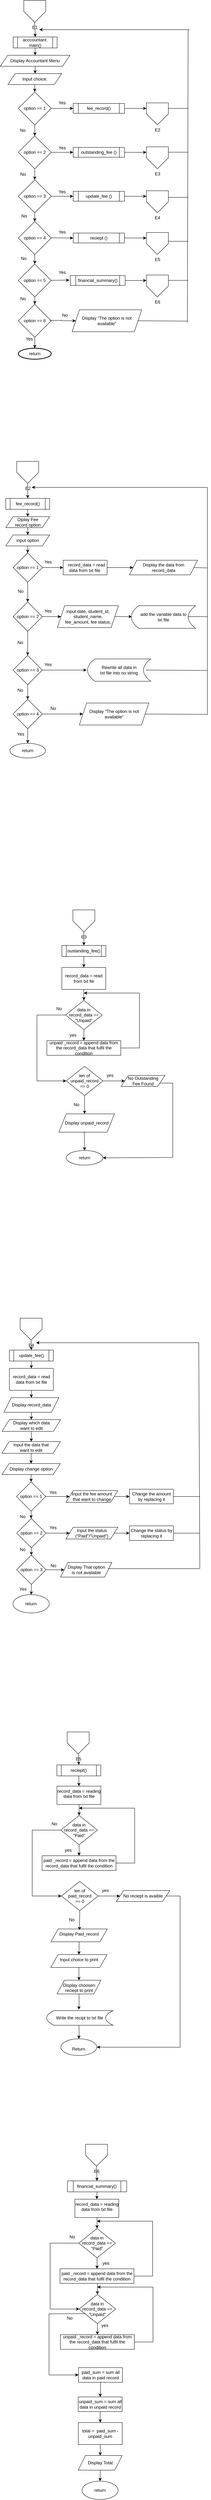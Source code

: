 <mxfile version="25.0.2">
  <diagram name="Page-1" id="mqJQ5c2kNA3ZxZKOHx-5">
    <mxGraphModel dx="1461" dy="765" grid="1" gridSize="10" guides="1" tooltips="1" connect="1" arrows="1" fold="1" page="1" pageScale="1" pageWidth="827" pageHeight="1169" math="0" shadow="0">
      <root>
        <mxCell id="0" />
        <mxCell id="1" parent="0" />
        <mxCell id="XAkVPHZbZVvvidoJhrBx-7" value="" style="edgeStyle=orthogonalEdgeStyle;rounded=0;orthogonalLoop=1;jettySize=auto;html=1;entryX=0.5;entryY=0;entryDx=0;entryDy=0;" parent="1" source="gLXPA9VZxxK_G1rtPnU9-1" target="w9K0XjlSWI4N9LO8T25b-3" edge="1">
          <mxGeometry relative="1" as="geometry">
            <mxPoint x="234" y="180" as="targetPoint" />
          </mxGeometry>
        </mxCell>
        <mxCell id="gLXPA9VZxxK_G1rtPnU9-1" value="E1" style="verticalLabelPosition=bottom;verticalAlign=top;html=1;shape=offPageConnector;rounded=0;size=0.5;" parent="1" vertex="1">
          <mxGeometry x="203" y="90" width="60" height="60" as="geometry" />
        </mxCell>
        <mxCell id="XAkVPHZbZVvvidoJhrBx-10" value="" style="edgeStyle=orthogonalEdgeStyle;rounded=0;orthogonalLoop=1;jettySize=auto;html=1;" parent="1" source="ZdBy-lXfVyhie4bruy21-1" target="XAkVPHZbZVvvidoJhrBx-1" edge="1">
          <mxGeometry relative="1" as="geometry" />
        </mxCell>
        <mxCell id="ZdBy-lXfVyhie4bruy21-1" value="option == 1" style="rhombus;whiteSpace=wrap;html=1;" parent="1" vertex="1">
          <mxGeometry x="188" y="340" width="90" height="90" as="geometry" />
        </mxCell>
        <mxCell id="XAkVPHZbZVvvidoJhrBx-12" value="" style="edgeStyle=orthogonalEdgeStyle;rounded=0;orthogonalLoop=1;jettySize=auto;html=1;" parent="1" source="XAkVPHZbZVvvidoJhrBx-1" target="XAkVPHZbZVvvidoJhrBx-2" edge="1">
          <mxGeometry relative="1" as="geometry" />
        </mxCell>
        <mxCell id="XAkVPHZbZVvvidoJhrBx-1" value="option == 2" style="rhombus;whiteSpace=wrap;html=1;" parent="1" vertex="1">
          <mxGeometry x="188" y="460" width="90" height="90" as="geometry" />
        </mxCell>
        <mxCell id="XAkVPHZbZVvvidoJhrBx-13" value="" style="edgeStyle=orthogonalEdgeStyle;rounded=0;orthogonalLoop=1;jettySize=auto;html=1;" parent="1" source="XAkVPHZbZVvvidoJhrBx-2" target="XAkVPHZbZVvvidoJhrBx-3" edge="1">
          <mxGeometry relative="1" as="geometry" />
        </mxCell>
        <mxCell id="XAkVPHZbZVvvidoJhrBx-2" value="option == 3" style="rhombus;whiteSpace=wrap;html=1;" parent="1" vertex="1">
          <mxGeometry x="188" y="580" width="90" height="90" as="geometry" />
        </mxCell>
        <mxCell id="XAkVPHZbZVvvidoJhrBx-14" value="" style="edgeStyle=orthogonalEdgeStyle;rounded=0;orthogonalLoop=1;jettySize=auto;html=1;" parent="1" source="XAkVPHZbZVvvidoJhrBx-3" target="XAkVPHZbZVvvidoJhrBx-4" edge="1">
          <mxGeometry relative="1" as="geometry" />
        </mxCell>
        <mxCell id="XAkVPHZbZVvvidoJhrBx-3" value="option == 4" style="rhombus;whiteSpace=wrap;html=1;" parent="1" vertex="1">
          <mxGeometry x="188" y="694" width="90" height="90" as="geometry" />
        </mxCell>
        <mxCell id="XAkVPHZbZVvvidoJhrBx-15" value="" style="edgeStyle=orthogonalEdgeStyle;rounded=0;orthogonalLoop=1;jettySize=auto;html=1;" parent="1" source="XAkVPHZbZVvvidoJhrBx-4" target="XAkVPHZbZVvvidoJhrBx-5" edge="1">
          <mxGeometry relative="1" as="geometry" />
        </mxCell>
        <mxCell id="XAkVPHZbZVvvidoJhrBx-4" value="option == 5" style="rhombus;whiteSpace=wrap;html=1;" parent="1" vertex="1">
          <mxGeometry x="188" y="810" width="90" height="90" as="geometry" />
        </mxCell>
        <mxCell id="sQi3oOq43hmDluVFsprl-73" value="" style="edgeStyle=orthogonalEdgeStyle;rounded=0;orthogonalLoop=1;jettySize=auto;html=1;" parent="1" source="XAkVPHZbZVvvidoJhrBx-5" target="sQi3oOq43hmDluVFsprl-72" edge="1">
          <mxGeometry relative="1" as="geometry" />
        </mxCell>
        <mxCell id="XAkVPHZbZVvvidoJhrBx-5" value="option == 6" style="rhombus;whiteSpace=wrap;html=1;" parent="1" vertex="1">
          <mxGeometry x="188" y="920" width="90" height="90" as="geometry" />
        </mxCell>
        <mxCell id="A22gA0da8D0I8UilrCp8-2" value="" style="endArrow=classic;html=1;rounded=0;exitX=1;exitY=0.5;exitDx=0;exitDy=0;entryX=0;entryY=0.5;entryDx=0;entryDy=0;" parent="1" source="ZdBy-lXfVyhie4bruy21-1" target="w9K0XjlSWI4N9LO8T25b-2" edge="1">
          <mxGeometry width="50" height="50" relative="1" as="geometry">
            <mxPoint x="463" y="410" as="sourcePoint" />
            <mxPoint x="323" y="385" as="targetPoint" />
          </mxGeometry>
        </mxCell>
        <mxCell id="A22gA0da8D0I8UilrCp8-4" value="Yes" style="text;html=1;align=center;verticalAlign=middle;whiteSpace=wrap;rounded=0;" parent="1" vertex="1">
          <mxGeometry x="278" y="355" width="60" height="30" as="geometry" />
        </mxCell>
        <mxCell id="A22gA0da8D0I8UilrCp8-5" value="" style="endArrow=classic;html=1;rounded=0;exitX=1;exitY=0.5;exitDx=0;exitDy=0;entryX=0;entryY=0.5;entryDx=0;entryDy=0;" parent="1" source="XAkVPHZbZVvvidoJhrBx-1" target="w9K0XjlSWI4N9LO8T25b-6" edge="1">
          <mxGeometry width="50" height="50" relative="1" as="geometry">
            <mxPoint x="283" y="505" as="sourcePoint" />
            <mxPoint x="323" y="505" as="targetPoint" />
          </mxGeometry>
        </mxCell>
        <mxCell id="A22gA0da8D0I8UilrCp8-7" value="Yes" style="text;html=1;align=center;verticalAlign=middle;whiteSpace=wrap;rounded=0;" parent="1" vertex="1">
          <mxGeometry x="278" y="478" width="60" height="30" as="geometry" />
        </mxCell>
        <mxCell id="A22gA0da8D0I8UilrCp8-8" value="" style="endArrow=classic;html=1;rounded=0;exitX=1;exitY=0.5;exitDx=0;exitDy=0;entryX=0;entryY=0.5;entryDx=0;entryDy=0;" parent="1" target="w9K0XjlSWI4N9LO8T25b-7" edge="1">
          <mxGeometry width="50" height="50" relative="1" as="geometry">
            <mxPoint x="278" y="625" as="sourcePoint" />
            <mxPoint x="323" y="625" as="targetPoint" />
          </mxGeometry>
        </mxCell>
        <mxCell id="A22gA0da8D0I8UilrCp8-10" value="Yes" style="text;html=1;align=center;verticalAlign=middle;whiteSpace=wrap;rounded=0;" parent="1" vertex="1">
          <mxGeometry x="278" y="598" width="60" height="30" as="geometry" />
        </mxCell>
        <mxCell id="A22gA0da8D0I8UilrCp8-11" value="" style="endArrow=classic;html=1;rounded=0;exitX=1;exitY=0.5;exitDx=0;exitDy=0;entryX=0;entryY=0.5;entryDx=0;entryDy=0;" parent="1" target="w9K0XjlSWI4N9LO8T25b-8" edge="1">
          <mxGeometry width="50" height="50" relative="1" as="geometry">
            <mxPoint x="278" y="738.5" as="sourcePoint" />
            <mxPoint x="323" y="738.5" as="targetPoint" />
          </mxGeometry>
        </mxCell>
        <mxCell id="A22gA0da8D0I8UilrCp8-13" value="Yes" style="text;html=1;align=center;verticalAlign=middle;whiteSpace=wrap;rounded=0;" parent="1" vertex="1">
          <mxGeometry x="278" y="708" width="60" height="30" as="geometry" />
        </mxCell>
        <mxCell id="A22gA0da8D0I8UilrCp8-14" value="" style="endArrow=classic;html=1;rounded=0;exitX=1;exitY=0.5;exitDx=0;exitDy=0;entryX=-0.016;entryY=0.462;entryDx=0;entryDy=0;entryPerimeter=0;" parent="1" target="w9K0XjlSWI4N9LO8T25b-9" edge="1">
          <mxGeometry width="50" height="50" relative="1" as="geometry">
            <mxPoint x="278" y="854.5" as="sourcePoint" />
            <mxPoint x="323" y="854.5" as="targetPoint" />
          </mxGeometry>
        </mxCell>
        <mxCell id="A22gA0da8D0I8UilrCp8-16" value="Yes" style="text;html=1;align=center;verticalAlign=middle;whiteSpace=wrap;rounded=0;" parent="1" vertex="1">
          <mxGeometry x="278" y="818" width="60" height="30" as="geometry" />
        </mxCell>
        <mxCell id="sQi3oOq43hmDluVFsprl-72" value="return" style="strokeWidth=2;html=1;shape=mxgraph.flowchart.start_1;whiteSpace=wrap;" parent="1" vertex="1">
          <mxGeometry x="188" y="1040" width="90" height="30" as="geometry" />
        </mxCell>
        <mxCell id="sQi3oOq43hmDluVFsprl-75" value="" style="endArrow=none;html=1;rounded=0;" parent="1" edge="1">
          <mxGeometry width="50" height="50" relative="1" as="geometry">
            <mxPoint x="650" y="970" as="sourcePoint" />
            <mxPoint x="652" y="170" as="targetPoint" />
          </mxGeometry>
        </mxCell>
        <mxCell id="w9K0XjlSWI4N9LO8T25b-18" value="" style="edgeStyle=orthogonalEdgeStyle;rounded=0;orthogonalLoop=1;jettySize=auto;html=1;entryX=0;entryY=0.25;entryDx=0;entryDy=0;" parent="1" source="w9K0XjlSWI4N9LO8T25b-2" target="w9K0XjlSWI4N9LO8T25b-12" edge="1">
          <mxGeometry relative="1" as="geometry">
            <mxPoint x="538" y="388" as="targetPoint" />
          </mxGeometry>
        </mxCell>
        <mxCell id="w9K0XjlSWI4N9LO8T25b-2" value="fee_record()" style="shape=process;whiteSpace=wrap;html=1;backgroundOutline=1;" parent="1" vertex="1">
          <mxGeometry x="338" y="371.5" width="140" height="27" as="geometry" />
        </mxCell>
        <mxCell id="vL_mrk9jbiOzZaBhHcuc-7" value="" style="edgeStyle=orthogonalEdgeStyle;rounded=0;orthogonalLoop=1;jettySize=auto;html=1;" parent="1" source="w9K0XjlSWI4N9LO8T25b-3" target="vL_mrk9jbiOzZaBhHcuc-5" edge="1">
          <mxGeometry relative="1" as="geometry" />
        </mxCell>
        <mxCell id="w9K0XjlSWI4N9LO8T25b-3" value="acccountant.&lt;br&gt;main()" style="shape=process;whiteSpace=wrap;html=1;backgroundOutline=1;" parent="1" vertex="1">
          <mxGeometry x="174" y="190" width="120" height="30" as="geometry" />
        </mxCell>
        <mxCell id="w9K0XjlSWI4N9LO8T25b-19" value="" style="edgeStyle=orthogonalEdgeStyle;rounded=0;orthogonalLoop=1;jettySize=auto;html=1;entryX=0;entryY=0.25;entryDx=0;entryDy=0;" parent="1" source="w9K0XjlSWI4N9LO8T25b-6" target="w9K0XjlSWI4N9LO8T25b-13" edge="1">
          <mxGeometry relative="1" as="geometry" />
        </mxCell>
        <mxCell id="w9K0XjlSWI4N9LO8T25b-6" value="outstanding_fee ()" style="shape=process;whiteSpace=wrap;html=1;backgroundOutline=1;" parent="1" vertex="1">
          <mxGeometry x="338" y="491.5" width="140" height="27" as="geometry" />
        </mxCell>
        <mxCell id="w9K0XjlSWI4N9LO8T25b-20" value="" style="edgeStyle=orthogonalEdgeStyle;rounded=0;orthogonalLoop=1;jettySize=auto;html=1;entryX=0;entryY=0.25;entryDx=0;entryDy=0;" parent="1" source="w9K0XjlSWI4N9LO8T25b-7" target="w9K0XjlSWI4N9LO8T25b-14" edge="1">
          <mxGeometry relative="1" as="geometry" />
        </mxCell>
        <mxCell id="w9K0XjlSWI4N9LO8T25b-7" value="update_fee ()" style="shape=process;whiteSpace=wrap;html=1;backgroundOutline=1;" parent="1" vertex="1">
          <mxGeometry x="338" y="611.5" width="140" height="27" as="geometry" />
        </mxCell>
        <mxCell id="w9K0XjlSWI4N9LO8T25b-21" value="" style="edgeStyle=orthogonalEdgeStyle;rounded=0;orthogonalLoop=1;jettySize=auto;html=1;entryX=0;entryY=0.25;entryDx=0;entryDy=0;" parent="1" source="w9K0XjlSWI4N9LO8T25b-8" target="w9K0XjlSWI4N9LO8T25b-15" edge="1">
          <mxGeometry relative="1" as="geometry" />
        </mxCell>
        <mxCell id="w9K0XjlSWI4N9LO8T25b-8" value="reciept ()" style="shape=process;whiteSpace=wrap;html=1;backgroundOutline=1;" parent="1" vertex="1">
          <mxGeometry x="338" y="725.5" width="140" height="27" as="geometry" />
        </mxCell>
        <mxCell id="w9K0XjlSWI4N9LO8T25b-22" value="" style="edgeStyle=orthogonalEdgeStyle;rounded=0;orthogonalLoop=1;jettySize=auto;html=1;entryX=0;entryY=0.25;entryDx=0;entryDy=0;" parent="1" source="w9K0XjlSWI4N9LO8T25b-9" target="w9K0XjlSWI4N9LO8T25b-16" edge="1">
          <mxGeometry relative="1" as="geometry" />
        </mxCell>
        <mxCell id="w9K0XjlSWI4N9LO8T25b-9" value="financial_summary()" style="shape=process;whiteSpace=wrap;html=1;backgroundOutline=1;" parent="1" vertex="1">
          <mxGeometry x="330" y="841.5" width="150" height="27" as="geometry" />
        </mxCell>
        <mxCell id="w9K0XjlSWI4N9LO8T25b-11" value="Yes" style="text;html=1;align=center;verticalAlign=middle;whiteSpace=wrap;rounded=0;" parent="1" vertex="1">
          <mxGeometry x="188" y="1000" width="60" height="30" as="geometry" />
        </mxCell>
        <mxCell id="w9K0XjlSWI4N9LO8T25b-12" value="E2" style="verticalLabelPosition=bottom;verticalAlign=top;html=1;shape=offPageConnector;rounded=0;size=0.5;" parent="1" vertex="1">
          <mxGeometry x="538" y="370" width="60" height="60" as="geometry" />
        </mxCell>
        <mxCell id="w9K0XjlSWI4N9LO8T25b-13" value="E3" style="verticalLabelPosition=bottom;verticalAlign=top;html=1;shape=offPageConnector;rounded=0;size=0.5;" parent="1" vertex="1">
          <mxGeometry x="538" y="490" width="60" height="60" as="geometry" />
        </mxCell>
        <mxCell id="w9K0XjlSWI4N9LO8T25b-14" value="E4" style="verticalLabelPosition=bottom;verticalAlign=top;html=1;shape=offPageConnector;rounded=0;size=0.5;" parent="1" vertex="1">
          <mxGeometry x="538" y="610" width="60" height="60" as="geometry" />
        </mxCell>
        <mxCell id="w9K0XjlSWI4N9LO8T25b-15" value="E5" style="verticalLabelPosition=bottom;verticalAlign=top;html=1;shape=offPageConnector;rounded=0;size=0.5;" parent="1" vertex="1">
          <mxGeometry x="538" y="724" width="60" height="60" as="geometry" />
        </mxCell>
        <mxCell id="w9K0XjlSWI4N9LO8T25b-16" value="E6" style="verticalLabelPosition=bottom;verticalAlign=top;html=1;shape=offPageConnector;rounded=0;size=0.5;" parent="1" vertex="1">
          <mxGeometry x="538" y="840" width="60" height="60" as="geometry" />
        </mxCell>
        <mxCell id="w9K0XjlSWI4N9LO8T25b-23" value="" style="endArrow=classic;html=1;rounded=0;" parent="1" edge="1">
          <mxGeometry width="50" height="50" relative="1" as="geometry">
            <mxPoint x="655.5" y="170" as="sourcePoint" />
            <mxPoint x="245.5" y="170" as="targetPoint" />
          </mxGeometry>
        </mxCell>
        <mxCell id="w9K0XjlSWI4N9LO8T25b-24" value="" style="endArrow=none;html=1;rounded=0;exitX=1;exitY=0.25;exitDx=0;exitDy=0;" parent="1" source="w9K0XjlSWI4N9LO8T25b-12" edge="1">
          <mxGeometry width="50" height="50" relative="1" as="geometry">
            <mxPoint x="332" y="328" as="sourcePoint" />
            <mxPoint x="652" y="385" as="targetPoint" />
          </mxGeometry>
        </mxCell>
        <mxCell id="w9K0XjlSWI4N9LO8T25b-25" value="" style="endArrow=none;html=1;rounded=0;exitX=1;exitY=0.25;exitDx=0;exitDy=0;" parent="1" edge="1">
          <mxGeometry width="50" height="50" relative="1" as="geometry">
            <mxPoint x="598" y="504.62" as="sourcePoint" />
            <mxPoint x="652" y="504.62" as="targetPoint" />
          </mxGeometry>
        </mxCell>
        <mxCell id="w9K0XjlSWI4N9LO8T25b-26" value="" style="endArrow=none;html=1;rounded=0;exitX=1;exitY=0.25;exitDx=0;exitDy=0;" parent="1" edge="1">
          <mxGeometry width="50" height="50" relative="1" as="geometry">
            <mxPoint x="598" y="628" as="sourcePoint" />
            <mxPoint x="652" y="628" as="targetPoint" />
          </mxGeometry>
        </mxCell>
        <mxCell id="w9K0XjlSWI4N9LO8T25b-27" value="" style="endArrow=none;html=1;rounded=0;exitX=1;exitY=0.25;exitDx=0;exitDy=0;" parent="1" edge="1">
          <mxGeometry width="50" height="50" relative="1" as="geometry">
            <mxPoint x="598" y="748" as="sourcePoint" />
            <mxPoint x="652" y="748" as="targetPoint" />
          </mxGeometry>
        </mxCell>
        <mxCell id="w9K0XjlSWI4N9LO8T25b-28" value="" style="endArrow=none;html=1;rounded=0;exitX=1;exitY=0.25;exitDx=0;exitDy=0;" parent="1" edge="1">
          <mxGeometry width="50" height="50" relative="1" as="geometry">
            <mxPoint x="598" y="854.62" as="sourcePoint" />
            <mxPoint x="652" y="854.62" as="targetPoint" />
          </mxGeometry>
        </mxCell>
        <mxCell id="uuQBDsnjXpr8sZL3KADA-6" value="" style="edgeStyle=orthogonalEdgeStyle;rounded=0;orthogonalLoop=1;jettySize=auto;html=1;" parent="1" source="vL_mrk9jbiOzZaBhHcuc-1" target="uuQBDsnjXpr8sZL3KADA-2" edge="1">
          <mxGeometry relative="1" as="geometry" />
        </mxCell>
        <mxCell id="vL_mrk9jbiOzZaBhHcuc-1" value="E2" style="verticalLabelPosition=bottom;verticalAlign=top;html=1;shape=offPageConnector;rounded=0;size=0.5;" parent="1" vertex="1">
          <mxGeometry x="183.67" y="1349" width="60" height="60" as="geometry" />
        </mxCell>
        <mxCell id="vL_mrk9jbiOzZaBhHcuc-4" value="" style="edgeStyle=orthogonalEdgeStyle;rounded=0;orthogonalLoop=1;jettySize=auto;html=1;" parent="1" source="vL_mrk9jbiOzZaBhHcuc-2" target="ZdBy-lXfVyhie4bruy21-1" edge="1">
          <mxGeometry relative="1" as="geometry" />
        </mxCell>
        <mxCell id="vL_mrk9jbiOzZaBhHcuc-2" value="Input choice:" style="shape=parallelogram;perimeter=parallelogramPerimeter;whiteSpace=wrap;html=1;fixedSize=1;" parent="1" vertex="1">
          <mxGeometry x="159.5" y="290" width="147" height="30" as="geometry" />
        </mxCell>
        <mxCell id="vL_mrk9jbiOzZaBhHcuc-9" value="" style="edgeStyle=orthogonalEdgeStyle;rounded=0;orthogonalLoop=1;jettySize=auto;html=1;" parent="1" source="vL_mrk9jbiOzZaBhHcuc-5" target="vL_mrk9jbiOzZaBhHcuc-2" edge="1">
          <mxGeometry relative="1" as="geometry">
            <Array as="points">
              <mxPoint x="240" y="290" />
              <mxPoint x="240" y="290" />
            </Array>
          </mxGeometry>
        </mxCell>
        <mxCell id="vL_mrk9jbiOzZaBhHcuc-5" value="Display Accountant Menu" style="shape=parallelogram;perimeter=parallelogramPerimeter;whiteSpace=wrap;html=1;fixedSize=1;" parent="1" vertex="1">
          <mxGeometry x="139" y="240" width="190" height="30" as="geometry" />
        </mxCell>
        <mxCell id="vL_mrk9jbiOzZaBhHcuc-15" value="" style="edgeStyle=orthogonalEdgeStyle;rounded=0;orthogonalLoop=1;jettySize=auto;html=1;" parent="1" source="vL_mrk9jbiOzZaBhHcuc-10" target="vL_mrk9jbiOzZaBhHcuc-11" edge="1">
          <mxGeometry relative="1" as="geometry" />
        </mxCell>
        <mxCell id="vL_mrk9jbiOzZaBhHcuc-28" value="" style="edgeStyle=orthogonalEdgeStyle;rounded=0;orthogonalLoop=1;jettySize=auto;html=1;" parent="1" source="vL_mrk9jbiOzZaBhHcuc-10" target="vL_mrk9jbiOzZaBhHcuc-27" edge="1">
          <mxGeometry relative="1" as="geometry" />
        </mxCell>
        <mxCell id="vL_mrk9jbiOzZaBhHcuc-10" value="option == 1" style="rhombus;whiteSpace=wrap;html=1;" parent="1" vertex="1">
          <mxGeometry x="173.67" y="1599" width="80" height="80" as="geometry" />
        </mxCell>
        <mxCell id="vL_mrk9jbiOzZaBhHcuc-16" value="" style="edgeStyle=orthogonalEdgeStyle;rounded=0;orthogonalLoop=1;jettySize=auto;html=1;" parent="1" source="vL_mrk9jbiOzZaBhHcuc-11" target="vL_mrk9jbiOzZaBhHcuc-12" edge="1">
          <mxGeometry relative="1" as="geometry" />
        </mxCell>
        <mxCell id="vL_mrk9jbiOzZaBhHcuc-32" value="" style="edgeStyle=orthogonalEdgeStyle;rounded=0;orthogonalLoop=1;jettySize=auto;html=1;" parent="1" source="vL_mrk9jbiOzZaBhHcuc-11" target="vL_mrk9jbiOzZaBhHcuc-31" edge="1">
          <mxGeometry relative="1" as="geometry" />
        </mxCell>
        <mxCell id="vL_mrk9jbiOzZaBhHcuc-11" value="option == 2" style="rhombus;whiteSpace=wrap;html=1;" parent="1" vertex="1">
          <mxGeometry x="173.67" y="1733" width="80" height="80" as="geometry" />
        </mxCell>
        <mxCell id="vL_mrk9jbiOzZaBhHcuc-17" value="" style="edgeStyle=orthogonalEdgeStyle;rounded=0;orthogonalLoop=1;jettySize=auto;html=1;" parent="1" source="vL_mrk9jbiOzZaBhHcuc-12" target="vL_mrk9jbiOzZaBhHcuc-13" edge="1">
          <mxGeometry relative="1" as="geometry" />
        </mxCell>
        <mxCell id="vL_mrk9jbiOzZaBhHcuc-37" value="" style="edgeStyle=orthogonalEdgeStyle;rounded=0;orthogonalLoop=1;jettySize=auto;html=1;" parent="1" source="vL_mrk9jbiOzZaBhHcuc-12" edge="1">
          <mxGeometry relative="1" as="geometry">
            <mxPoint x="374.67" y="1919" as="targetPoint" />
          </mxGeometry>
        </mxCell>
        <mxCell id="vL_mrk9jbiOzZaBhHcuc-12" value="option == 3" style="rhombus;whiteSpace=wrap;html=1;" parent="1" vertex="1">
          <mxGeometry x="173.67" y="1879" width="80" height="80" as="geometry" />
        </mxCell>
        <mxCell id="vL_mrk9jbiOzZaBhHcuc-39" value="" style="edgeStyle=orthogonalEdgeStyle;rounded=0;orthogonalLoop=1;jettySize=auto;html=1;" parent="1" source="vL_mrk9jbiOzZaBhHcuc-13" target="vL_mrk9jbiOzZaBhHcuc-38" edge="1">
          <mxGeometry relative="1" as="geometry" />
        </mxCell>
        <mxCell id="vL_mrk9jbiOzZaBhHcuc-49" value="" style="edgeStyle=orthogonalEdgeStyle;rounded=0;orthogonalLoop=1;jettySize=auto;html=1;" parent="1" source="vL_mrk9jbiOzZaBhHcuc-13" target="vL_mrk9jbiOzZaBhHcuc-48" edge="1">
          <mxGeometry relative="1" as="geometry" />
        </mxCell>
        <mxCell id="vL_mrk9jbiOzZaBhHcuc-13" value="option == 4" style="rhombus;whiteSpace=wrap;html=1;" parent="1" vertex="1">
          <mxGeometry x="173.67" y="1999" width="80" height="80" as="geometry" />
        </mxCell>
        <mxCell id="vL_mrk9jbiOzZaBhHcuc-25" value="" style="edgeStyle=orthogonalEdgeStyle;rounded=0;orthogonalLoop=1;jettySize=auto;html=1;" parent="1" source="vL_mrk9jbiOzZaBhHcuc-22" target="vL_mrk9jbiOzZaBhHcuc-23" edge="1">
          <mxGeometry relative="1" as="geometry" />
        </mxCell>
        <mxCell id="vL_mrk9jbiOzZaBhHcuc-22" value="Diplay Fee &lt;br&gt;record option" style="shape=parallelogram;perimeter=parallelogramPerimeter;whiteSpace=wrap;html=1;fixedSize=1;" parent="1" vertex="1">
          <mxGeometry x="153.67" y="1500" width="120" height="30" as="geometry" />
        </mxCell>
        <mxCell id="vL_mrk9jbiOzZaBhHcuc-26" value="" style="edgeStyle=orthogonalEdgeStyle;rounded=0;orthogonalLoop=1;jettySize=auto;html=1;" parent="1" source="vL_mrk9jbiOzZaBhHcuc-23" target="vL_mrk9jbiOzZaBhHcuc-10" edge="1">
          <mxGeometry relative="1" as="geometry" />
        </mxCell>
        <mxCell id="vL_mrk9jbiOzZaBhHcuc-23" value="input option" style="shape=parallelogram;perimeter=parallelogramPerimeter;whiteSpace=wrap;html=1;fixedSize=1;" parent="1" vertex="1">
          <mxGeometry x="153.67" y="1550" width="120" height="30" as="geometry" />
        </mxCell>
        <mxCell id="vL_mrk9jbiOzZaBhHcuc-30" value="" style="edgeStyle=orthogonalEdgeStyle;rounded=0;orthogonalLoop=1;jettySize=auto;html=1;" parent="1" source="vL_mrk9jbiOzZaBhHcuc-27" target="vL_mrk9jbiOzZaBhHcuc-29" edge="1">
          <mxGeometry relative="1" as="geometry" />
        </mxCell>
        <mxCell id="vL_mrk9jbiOzZaBhHcuc-27" value="&amp;nbsp; record_data = read data from txt file&amp;nbsp;" style="whiteSpace=wrap;html=1;" parent="1" vertex="1">
          <mxGeometry x="310.67" y="1619" width="120" height="40" as="geometry" />
        </mxCell>
        <mxCell id="vL_mrk9jbiOzZaBhHcuc-29" value="Display the data from &lt;br&gt;record_data" style="shape=parallelogram;perimeter=parallelogramPerimeter;whiteSpace=wrap;html=1;fixedSize=1;" parent="1" vertex="1">
          <mxGeometry x="491.67" y="1619" width="186" height="40" as="geometry" />
        </mxCell>
        <mxCell id="vL_mrk9jbiOzZaBhHcuc-34" value="" style="edgeStyle=orthogonalEdgeStyle;rounded=0;orthogonalLoop=1;jettySize=auto;html=1;" parent="1" source="vL_mrk9jbiOzZaBhHcuc-31" edge="1">
          <mxGeometry relative="1" as="geometry">
            <mxPoint x="498.3" y="1772.941" as="targetPoint" />
          </mxGeometry>
        </mxCell>
        <mxCell id="vL_mrk9jbiOzZaBhHcuc-31" value="input date, student_id, student_name,&lt;div&gt;fee_amount, fee status,&lt;/div&gt;" style="shape=parallelogram;perimeter=parallelogramPerimeter;whiteSpace=wrap;html=1;fixedSize=1;" parent="1" vertex="1">
          <mxGeometry x="294.67" y="1743" width="167" height="60" as="geometry" />
        </mxCell>
        <mxCell id="vL_mrk9jbiOzZaBhHcuc-38" value="return" style="ellipse;whiteSpace=wrap;html=1;" parent="1" vertex="1">
          <mxGeometry x="165.17" y="2119" width="97" height="40" as="geometry" />
        </mxCell>
        <mxCell id="vL_mrk9jbiOzZaBhHcuc-40" value="Yes" style="text;html=1;align=center;verticalAlign=middle;resizable=0;points=[];autosize=1;strokeColor=none;fillColor=none;" parent="1" vertex="1">
          <mxGeometry x="248.67" y="1609" width="40" height="30" as="geometry" />
        </mxCell>
        <mxCell id="vL_mrk9jbiOzZaBhHcuc-41" value="Yes" style="text;html=1;align=center;verticalAlign=middle;resizable=0;points=[];autosize=1;strokeColor=none;fillColor=none;" parent="1" vertex="1">
          <mxGeometry x="248.67" y="1743" width="40" height="30" as="geometry" />
        </mxCell>
        <mxCell id="vL_mrk9jbiOzZaBhHcuc-42" value="Yes" style="text;html=1;align=center;verticalAlign=middle;resizable=0;points=[];autosize=1;strokeColor=none;fillColor=none;" parent="1" vertex="1">
          <mxGeometry x="248.67" y="1889" width="40" height="30" as="geometry" />
        </mxCell>
        <mxCell id="vL_mrk9jbiOzZaBhHcuc-43" value="No" style="text;html=1;align=center;verticalAlign=middle;resizable=0;points=[];autosize=1;strokeColor=none;fillColor=none;" parent="1" vertex="1">
          <mxGeometry x="173.67" y="1689" width="40" height="30" as="geometry" />
        </mxCell>
        <mxCell id="vL_mrk9jbiOzZaBhHcuc-44" value="No" style="text;html=1;align=center;verticalAlign=middle;resizable=0;points=[];autosize=1;strokeColor=none;fillColor=none;" parent="1" vertex="1">
          <mxGeometry x="172.67" y="1829" width="40" height="30" as="geometry" />
        </mxCell>
        <mxCell id="vL_mrk9jbiOzZaBhHcuc-45" value="No" style="text;html=1;align=center;verticalAlign=middle;resizable=0;points=[];autosize=1;strokeColor=none;fillColor=none;" parent="1" vertex="1">
          <mxGeometry x="172.67" y="1959" width="40" height="30" as="geometry" />
        </mxCell>
        <mxCell id="vL_mrk9jbiOzZaBhHcuc-46" value="Yes" style="text;html=1;align=center;verticalAlign=middle;resizable=0;points=[];autosize=1;strokeColor=none;fillColor=none;" parent="1" vertex="1">
          <mxGeometry x="173.67" y="2079" width="40" height="30" as="geometry" />
        </mxCell>
        <mxCell id="vL_mrk9jbiOzZaBhHcuc-48" value="Display &quot;The option is not available&quot;" style="shape=parallelogram;perimeter=parallelogramPerimeter;whiteSpace=wrap;html=1;fixedSize=1;" parent="1" vertex="1">
          <mxGeometry x="354.67" y="2009" width="190" height="60" as="geometry" />
        </mxCell>
        <mxCell id="vL_mrk9jbiOzZaBhHcuc-50" value="No" style="text;html=1;align=center;verticalAlign=middle;resizable=0;points=[];autosize=1;strokeColor=none;fillColor=none;" parent="1" vertex="1">
          <mxGeometry x="262.67" y="2009" width="40" height="30" as="geometry" />
        </mxCell>
        <mxCell id="vL_mrk9jbiOzZaBhHcuc-51" value="" style="endArrow=none;html=1;rounded=0;" parent="1" edge="1">
          <mxGeometry width="50" height="50" relative="1" as="geometry">
            <mxPoint x="704.67" y="2041" as="sourcePoint" />
            <mxPoint x="704.67" y="1420" as="targetPoint" />
          </mxGeometry>
        </mxCell>
        <mxCell id="vL_mrk9jbiOzZaBhHcuc-54" value="" style="endArrow=classic;html=1;rounded=0;" parent="1" edge="1">
          <mxGeometry width="50" height="50" relative="1" as="geometry">
            <mxPoint x="704.67" y="1420" as="sourcePoint" />
            <mxPoint x="224.67" y="1420" as="targetPoint" />
          </mxGeometry>
        </mxCell>
        <mxCell id="vL_mrk9jbiOzZaBhHcuc-55" value="" style="endArrow=none;html=1;rounded=0;entryX=1;entryY=0.5;entryDx=0;entryDy=0;" parent="1" target="vL_mrk9jbiOzZaBhHcuc-29" edge="1">
          <mxGeometry width="50" height="50" relative="1" as="geometry">
            <mxPoint x="704.67" y="1640" as="sourcePoint" />
            <mxPoint x="504.67" y="1650" as="targetPoint" />
          </mxGeometry>
        </mxCell>
        <mxCell id="vL_mrk9jbiOzZaBhHcuc-56" value="" style="endArrow=none;html=1;rounded=0;exitX=1;exitY=0.5;exitDx=0;exitDy=0;" parent="1" edge="1">
          <mxGeometry width="50" height="50" relative="1" as="geometry">
            <mxPoint x="641.3" y="1773.0" as="sourcePoint" />
            <mxPoint x="704.67" y="1773" as="targetPoint" />
          </mxGeometry>
        </mxCell>
        <mxCell id="vL_mrk9jbiOzZaBhHcuc-57" value="" style="endArrow=none;html=1;rounded=0;exitX=1;exitY=0.5;exitDx=0;exitDy=0;" parent="1" edge="1">
          <mxGeometry width="50" height="50" relative="1" as="geometry">
            <mxPoint x="536.67" y="1919" as="sourcePoint" />
            <mxPoint x="704.67" y="1920" as="targetPoint" />
          </mxGeometry>
        </mxCell>
        <mxCell id="vL_mrk9jbiOzZaBhHcuc-58" value="" style="endArrow=none;html=1;rounded=0;exitX=1;exitY=0.5;exitDx=0;exitDy=0;" parent="1" source="vL_mrk9jbiOzZaBhHcuc-48" edge="1">
          <mxGeometry width="50" height="50" relative="1" as="geometry">
            <mxPoint x="419.67" y="1929" as="sourcePoint" />
            <mxPoint x="704.67" y="2040" as="targetPoint" />
          </mxGeometry>
        </mxCell>
        <mxCell id="uuQBDsnjXpr8sZL3KADA-9" value="" style="edgeStyle=orthogonalEdgeStyle;rounded=0;orthogonalLoop=1;jettySize=auto;html=1;" parent="1" source="vL_mrk9jbiOzZaBhHcuc-60" target="uuQBDsnjXpr8sZL3KADA-7" edge="1">
          <mxGeometry relative="1" as="geometry" />
        </mxCell>
        <mxCell id="vL_mrk9jbiOzZaBhHcuc-60" value="E3" style="verticalLabelPosition=bottom;verticalAlign=top;html=1;shape=offPageConnector;rounded=0;size=0.5;" parent="1" vertex="1">
          <mxGeometry x="337.17" y="2574" width="60" height="60" as="geometry" />
        </mxCell>
        <mxCell id="vL_mrk9jbiOzZaBhHcuc-61" value="" style="edgeStyle=orthogonalEdgeStyle;rounded=0;orthogonalLoop=1;jettySize=auto;html=1;exitX=0.949;exitY=0.489;exitDx=0;exitDy=0;exitPerimeter=0;" parent="1" source="XAkVPHZbZVvvidoJhrBx-5" target="vL_mrk9jbiOzZaBhHcuc-62" edge="1">
          <mxGeometry relative="1" as="geometry">
            <mxPoint x="286" y="965" as="sourcePoint" />
          </mxGeometry>
        </mxCell>
        <mxCell id="vL_mrk9jbiOzZaBhHcuc-62" value="Display &quot;The option is not available&quot;" style="shape=parallelogram;perimeter=parallelogramPerimeter;whiteSpace=wrap;html=1;fixedSize=1;" parent="1" vertex="1">
          <mxGeometry x="335" y="935" width="190" height="60" as="geometry" />
        </mxCell>
        <mxCell id="vL_mrk9jbiOzZaBhHcuc-63" value="No" style="text;html=1;align=center;verticalAlign=middle;resizable=0;points=[];autosize=1;strokeColor=none;fillColor=none;" parent="1" vertex="1">
          <mxGeometry x="295" y="935" width="40" height="30" as="geometry" />
        </mxCell>
        <mxCell id="vL_mrk9jbiOzZaBhHcuc-64" value="" style="endArrow=none;html=1;rounded=0;exitX=1;exitY=0.5;exitDx=0;exitDy=0;" parent="1" source="vL_mrk9jbiOzZaBhHcuc-62" edge="1">
          <mxGeometry width="50" height="50" relative="1" as="geometry">
            <mxPoint x="452" y="855" as="sourcePoint" />
            <mxPoint x="650" y="966" as="targetPoint" />
          </mxGeometry>
        </mxCell>
        <mxCell id="vL_mrk9jbiOzZaBhHcuc-73" value="" style="edgeStyle=orthogonalEdgeStyle;rounded=0;orthogonalLoop=1;jettySize=auto;html=1;entryX=0.5;entryY=0;entryDx=0;entryDy=0;" parent="1" source="vL_mrk9jbiOzZaBhHcuc-66" target="vL_mrk9jbiOzZaBhHcuc-68" edge="1">
          <mxGeometry relative="1" as="geometry" />
        </mxCell>
        <mxCell id="vL_mrk9jbiOzZaBhHcuc-66" value="record_data = read from txt fie" style="rounded=0;whiteSpace=wrap;html=1;" parent="1" vertex="1">
          <mxGeometry x="307.0" y="2731" width="120" height="60" as="geometry" />
        </mxCell>
        <mxCell id="vL_mrk9jbiOzZaBhHcuc-67" value="unpaid _record = append data from the record_data that fulfil the condition" style="rounded=0;whiteSpace=wrap;html=1;" parent="1" vertex="1">
          <mxGeometry x="266" y="2931" width="202" height="40" as="geometry" />
        </mxCell>
        <mxCell id="vL_mrk9jbiOzZaBhHcuc-70" value="" style="edgeStyle=orthogonalEdgeStyle;rounded=0;orthogonalLoop=1;jettySize=auto;html=1;" parent="1" source="vL_mrk9jbiOzZaBhHcuc-68" target="vL_mrk9jbiOzZaBhHcuc-67" edge="1">
          <mxGeometry relative="1" as="geometry" />
        </mxCell>
        <mxCell id="vL_mrk9jbiOzZaBhHcuc-68" value="data in &lt;br&gt;record_data == &quot;Unpaid&quot;" style="rhombus;whiteSpace=wrap;html=1;" parent="1" vertex="1">
          <mxGeometry x="317.17" y="2821" width="100" height="80" as="geometry" />
        </mxCell>
        <mxCell id="vL_mrk9jbiOzZaBhHcuc-71" value="yes" style="text;html=1;align=center;verticalAlign=middle;resizable=0;points=[];autosize=1;strokeColor=none;fillColor=none;" parent="1" vertex="1">
          <mxGeometry x="317.17" y="2901" width="40" height="30" as="geometry" />
        </mxCell>
        <mxCell id="vL_mrk9jbiOzZaBhHcuc-74" value="" style="endArrow=classic;html=1;rounded=0;exitX=1;exitY=0.5;exitDx=0;exitDy=0;" parent="1" source="vL_mrk9jbiOzZaBhHcuc-67" edge="1">
          <mxGeometry width="50" height="50" relative="1" as="geometry">
            <mxPoint x="459" y="2861" as="sourcePoint" />
            <mxPoint x="367" y="2801" as="targetPoint" />
            <Array as="points">
              <mxPoint x="519" y="2951" />
              <mxPoint x="519" y="2801" />
            </Array>
          </mxGeometry>
        </mxCell>
        <mxCell id="vL_mrk9jbiOzZaBhHcuc-83" value="" style="edgeStyle=orthogonalEdgeStyle;rounded=0;orthogonalLoop=1;jettySize=auto;html=1;" parent="1" source="vL_mrk9jbiOzZaBhHcuc-77" target="vL_mrk9jbiOzZaBhHcuc-82" edge="1">
          <mxGeometry relative="1" as="geometry" />
        </mxCell>
        <mxCell id="vL_mrk9jbiOzZaBhHcuc-77" value="len of unpaid_record &lt;br&gt;== 0" style="rhombus;whiteSpace=wrap;html=1;" parent="1" vertex="1">
          <mxGeometry x="319" y="3001" width="100" height="80" as="geometry" />
        </mxCell>
        <mxCell id="vL_mrk9jbiOzZaBhHcuc-78" value="" style="endArrow=classic;html=1;rounded=0;exitX=0;exitY=0.5;exitDx=0;exitDy=0;entryX=0;entryY=0.5;entryDx=0;entryDy=0;" parent="1" source="vL_mrk9jbiOzZaBhHcuc-68" target="vL_mrk9jbiOzZaBhHcuc-77" edge="1">
          <mxGeometry width="50" height="50" relative="1" as="geometry">
            <mxPoint x="329" y="2931" as="sourcePoint" />
            <mxPoint x="379" y="2881" as="targetPoint" />
            <Array as="points">
              <mxPoint x="239.0" y="2861" />
              <mxPoint x="239.0" y="3041" />
            </Array>
          </mxGeometry>
        </mxCell>
        <mxCell id="vL_mrk9jbiOzZaBhHcuc-79" value="No" style="text;html=1;align=center;verticalAlign=middle;resizable=0;points=[];autosize=1;strokeColor=none;fillColor=none;" parent="1" vertex="1">
          <mxGeometry x="279" y="2829" width="40" height="30" as="geometry" />
        </mxCell>
        <mxCell id="vL_mrk9jbiOzZaBhHcuc-81" value="" style="endArrow=classic;html=1;rounded=0;exitX=0.5;exitY=1;exitDx=0;exitDy=0;" parent="1" source="vL_mrk9jbiOzZaBhHcuc-77" edge="1">
          <mxGeometry width="50" height="50" relative="1" as="geometry">
            <mxPoint x="349" y="3121" as="sourcePoint" />
            <mxPoint x="369" y="3131" as="targetPoint" />
          </mxGeometry>
        </mxCell>
        <mxCell id="vL_mrk9jbiOzZaBhHcuc-82" value="No Outstanding&lt;br&gt;Fee Found" style="shape=parallelogram;perimeter=parallelogramPerimeter;whiteSpace=wrap;html=1;fixedSize=1;" parent="1" vertex="1">
          <mxGeometry x="468.8" y="3026" width="120" height="30" as="geometry" />
        </mxCell>
        <mxCell id="vL_mrk9jbiOzZaBhHcuc-84" value="yes" style="text;html=1;align=center;verticalAlign=middle;whiteSpace=wrap;rounded=0;" parent="1" vertex="1">
          <mxGeometry x="408.8" y="3011" width="60" height="30" as="geometry" />
        </mxCell>
        <mxCell id="vL_mrk9jbiOzZaBhHcuc-85" value="No" style="text;html=1;align=center;verticalAlign=middle;whiteSpace=wrap;rounded=0;" parent="1" vertex="1">
          <mxGeometry x="317.17" y="3091" width="60" height="30" as="geometry" />
        </mxCell>
        <mxCell id="vL_mrk9jbiOzZaBhHcuc-86" value="Display unpaid_record" style="shape=parallelogram;perimeter=parallelogramPerimeter;whiteSpace=wrap;html=1;fixedSize=1;" parent="1" vertex="1">
          <mxGeometry x="298.84" y="3131" width="151.83" height="50" as="geometry" />
        </mxCell>
        <mxCell id="vL_mrk9jbiOzZaBhHcuc-87" value="" style="endArrow=classic;html=1;rounded=0;exitX=0.458;exitY=0.961;exitDx=0;exitDy=0;exitPerimeter=0;" parent="1" source="vL_mrk9jbiOzZaBhHcuc-86" edge="1">
          <mxGeometry width="50" height="50" relative="1" as="geometry">
            <mxPoint x="349" y="3121" as="sourcePoint" />
            <mxPoint x="369" y="3231" as="targetPoint" />
          </mxGeometry>
        </mxCell>
        <mxCell id="vL_mrk9jbiOzZaBhHcuc-88" value="return" style="ellipse;whiteSpace=wrap;html=1;" parent="1" vertex="1">
          <mxGeometry x="319" y="3231" width="100" height="40" as="geometry" />
        </mxCell>
        <mxCell id="vL_mrk9jbiOzZaBhHcuc-89" value="E4" style="verticalLabelPosition=bottom;verticalAlign=top;html=1;shape=offPageConnector;rounded=0;size=0.5;" parent="1" vertex="1">
          <mxGeometry x="193" y="3689" width="60" height="60" as="geometry" />
        </mxCell>
        <mxCell id="vL_mrk9jbiOzZaBhHcuc-94" value="" style="edgeStyle=orthogonalEdgeStyle;rounded=0;orthogonalLoop=1;jettySize=auto;html=1;" parent="1" source="vL_mrk9jbiOzZaBhHcuc-91" target="vL_mrk9jbiOzZaBhHcuc-93" edge="1">
          <mxGeometry relative="1" as="geometry" />
        </mxCell>
        <mxCell id="vL_mrk9jbiOzZaBhHcuc-91" value="record_data = read data from txt file" style="rounded=0;whiteSpace=wrap;html=1;" parent="1" vertex="1">
          <mxGeometry x="163.67" y="3826" width="120" height="60" as="geometry" />
        </mxCell>
        <mxCell id="vL_mrk9jbiOzZaBhHcuc-93" value="Display record_data" style="shape=parallelogram;perimeter=parallelogramPerimeter;whiteSpace=wrap;html=1;fixedSize=1;" parent="1" vertex="1">
          <mxGeometry x="148.67" y="3906" width="150" height="40" as="geometry" />
        </mxCell>
        <mxCell id="vL_mrk9jbiOzZaBhHcuc-95" value="" style="endArrow=classic;html=1;rounded=0;exitX=0.5;exitY=1;exitDx=0;exitDy=0;entryX=0.5;entryY=0;entryDx=0;entryDy=0;" parent="1" source="vL_mrk9jbiOzZaBhHcuc-93" target="vL_mrk9jbiOzZaBhHcuc-96" edge="1">
          <mxGeometry width="50" height="50" relative="1" as="geometry">
            <mxPoint x="229" y="3876" as="sourcePoint" />
            <mxPoint x="224" y="3976" as="targetPoint" />
          </mxGeometry>
        </mxCell>
        <mxCell id="vL_mrk9jbiOzZaBhHcuc-98" value="" style="edgeStyle=orthogonalEdgeStyle;rounded=0;orthogonalLoop=1;jettySize=auto;html=1;" parent="1" source="vL_mrk9jbiOzZaBhHcuc-96" target="vL_mrk9jbiOzZaBhHcuc-97" edge="1">
          <mxGeometry relative="1" as="geometry" />
        </mxCell>
        <mxCell id="vL_mrk9jbiOzZaBhHcuc-96" value="Display which data &lt;br&gt;want to edit" style="shape=parallelogram;perimeter=parallelogramPerimeter;whiteSpace=wrap;html=1;fixedSize=1;" parent="1" vertex="1">
          <mxGeometry x="143.67" y="3966" width="160" height="32" as="geometry" />
        </mxCell>
        <mxCell id="vL_mrk9jbiOzZaBhHcuc-100" value="" style="edgeStyle=orthogonalEdgeStyle;rounded=0;orthogonalLoop=1;jettySize=auto;html=1;" parent="1" source="vL_mrk9jbiOzZaBhHcuc-97" target="vL_mrk9jbiOzZaBhHcuc-99" edge="1">
          <mxGeometry relative="1" as="geometry" />
        </mxCell>
        <mxCell id="vL_mrk9jbiOzZaBhHcuc-97" value="Input the data that &lt;br&gt;want to edit" style="shape=parallelogram;perimeter=parallelogramPerimeter;whiteSpace=wrap;html=1;fixedSize=1;" parent="1" vertex="1">
          <mxGeometry x="143" y="4026" width="160" height="32" as="geometry" />
        </mxCell>
        <mxCell id="vL_mrk9jbiOzZaBhHcuc-102" value="" style="edgeStyle=orthogonalEdgeStyle;rounded=0;orthogonalLoop=1;jettySize=auto;html=1;" parent="1" source="vL_mrk9jbiOzZaBhHcuc-99" target="vL_mrk9jbiOzZaBhHcuc-101" edge="1">
          <mxGeometry relative="1" as="geometry" />
        </mxCell>
        <mxCell id="vL_mrk9jbiOzZaBhHcuc-99" value="Display change option" style="shape=parallelogram;perimeter=parallelogramPerimeter;whiteSpace=wrap;html=1;fixedSize=1;" parent="1" vertex="1">
          <mxGeometry x="143" y="4086" width="160" height="30" as="geometry" />
        </mxCell>
        <mxCell id="vL_mrk9jbiOzZaBhHcuc-104" value="" style="edgeStyle=orthogonalEdgeStyle;rounded=0;orthogonalLoop=1;jettySize=auto;html=1;" parent="1" source="vL_mrk9jbiOzZaBhHcuc-101" target="vL_mrk9jbiOzZaBhHcuc-103" edge="1">
          <mxGeometry relative="1" as="geometry" />
        </mxCell>
        <mxCell id="vL_mrk9jbiOzZaBhHcuc-116" value="" style="edgeStyle=orthogonalEdgeStyle;rounded=0;orthogonalLoop=1;jettySize=auto;html=1;" parent="1" source="vL_mrk9jbiOzZaBhHcuc-101" target="vL_mrk9jbiOzZaBhHcuc-115" edge="1">
          <mxGeometry relative="1" as="geometry" />
        </mxCell>
        <mxCell id="vL_mrk9jbiOzZaBhHcuc-101" value="option == 1" style="rhombus;whiteSpace=wrap;html=1;" parent="1" vertex="1">
          <mxGeometry x="183" y="4136" width="80" height="80" as="geometry" />
        </mxCell>
        <mxCell id="vL_mrk9jbiOzZaBhHcuc-106" value="" style="edgeStyle=orthogonalEdgeStyle;rounded=0;orthogonalLoop=1;jettySize=auto;html=1;" parent="1" source="vL_mrk9jbiOzZaBhHcuc-103" target="vL_mrk9jbiOzZaBhHcuc-105" edge="1">
          <mxGeometry relative="1" as="geometry" />
        </mxCell>
        <mxCell id="vL_mrk9jbiOzZaBhHcuc-124" value="" style="edgeStyle=orthogonalEdgeStyle;rounded=0;orthogonalLoop=1;jettySize=auto;html=1;" parent="1" source="vL_mrk9jbiOzZaBhHcuc-103" target="vL_mrk9jbiOzZaBhHcuc-122" edge="1">
          <mxGeometry relative="1" as="geometry" />
        </mxCell>
        <mxCell id="vL_mrk9jbiOzZaBhHcuc-103" value="option == 2" style="rhombus;whiteSpace=wrap;html=1;" parent="1" vertex="1">
          <mxGeometry x="183.67" y="4236" width="80" height="80" as="geometry" />
        </mxCell>
        <mxCell id="vL_mrk9jbiOzZaBhHcuc-110" value="" style="edgeStyle=orthogonalEdgeStyle;rounded=0;orthogonalLoop=1;jettySize=auto;html=1;" parent="1" source="vL_mrk9jbiOzZaBhHcuc-105" target="vL_mrk9jbiOzZaBhHcuc-109" edge="1">
          <mxGeometry relative="1" as="geometry" />
        </mxCell>
        <mxCell id="vL_mrk9jbiOzZaBhHcuc-126" value="" style="edgeStyle=orthogonalEdgeStyle;rounded=0;orthogonalLoop=1;jettySize=auto;html=1;" parent="1" source="vL_mrk9jbiOzZaBhHcuc-105" target="vL_mrk9jbiOzZaBhHcuc-125" edge="1">
          <mxGeometry relative="1" as="geometry" />
        </mxCell>
        <mxCell id="vL_mrk9jbiOzZaBhHcuc-105" value="option == 3" style="rhombus;whiteSpace=wrap;html=1;" parent="1" vertex="1">
          <mxGeometry x="183.67" y="4336" width="80" height="80" as="geometry" />
        </mxCell>
        <mxCell id="vL_mrk9jbiOzZaBhHcuc-107" value="No" style="text;html=1;align=center;verticalAlign=middle;whiteSpace=wrap;rounded=0;" parent="1" vertex="1">
          <mxGeometry x="169.77" y="4216" width="60" height="30" as="geometry" />
        </mxCell>
        <mxCell id="vL_mrk9jbiOzZaBhHcuc-108" value="No" style="text;html=1;align=center;verticalAlign=middle;whiteSpace=wrap;rounded=0;" parent="1" vertex="1">
          <mxGeometry x="169.77" y="4306" width="60" height="30" as="geometry" />
        </mxCell>
        <mxCell id="vL_mrk9jbiOzZaBhHcuc-109" value="return" style="ellipse;whiteSpace=wrap;html=1;" parent="1" vertex="1">
          <mxGeometry x="173.39" y="4444" width="99.23" height="50" as="geometry" />
        </mxCell>
        <mxCell id="vL_mrk9jbiOzZaBhHcuc-111" value="Yes" style="text;html=1;align=center;verticalAlign=middle;whiteSpace=wrap;rounded=0;" parent="1" vertex="1">
          <mxGeometry x="170.77" y="4414" width="60" height="30" as="geometry" />
        </mxCell>
        <mxCell id="vL_mrk9jbiOzZaBhHcuc-118" value="" style="edgeStyle=orthogonalEdgeStyle;rounded=0;orthogonalLoop=1;jettySize=auto;html=1;" parent="1" source="vL_mrk9jbiOzZaBhHcuc-115" target="vL_mrk9jbiOzZaBhHcuc-117" edge="1">
          <mxGeometry relative="1" as="geometry" />
        </mxCell>
        <mxCell id="vL_mrk9jbiOzZaBhHcuc-115" value="Input the fee amount&lt;br&gt;that want to change" style="shape=parallelogram;perimeter=parallelogramPerimeter;whiteSpace=wrap;html=1;fixedSize=1;" parent="1" vertex="1">
          <mxGeometry x="318" y="4160" width="142" height="32" as="geometry" />
        </mxCell>
        <mxCell id="vL_mrk9jbiOzZaBhHcuc-117" value="Change the amount by replacing it" style="whiteSpace=wrap;html=1;" parent="1" vertex="1">
          <mxGeometry x="491.8" y="4156" width="120" height="40" as="geometry" />
        </mxCell>
        <mxCell id="vL_mrk9jbiOzZaBhHcuc-121" value="" style="edgeStyle=orthogonalEdgeStyle;rounded=0;orthogonalLoop=1;jettySize=auto;html=1;" parent="1" source="vL_mrk9jbiOzZaBhHcuc-122" target="vL_mrk9jbiOzZaBhHcuc-123" edge="1">
          <mxGeometry relative="1" as="geometry" />
        </mxCell>
        <mxCell id="vL_mrk9jbiOzZaBhHcuc-122" value="Input the status (&quot;Paid&quot;/&quot;Unpaid&quot;)" style="shape=parallelogram;perimeter=parallelogramPerimeter;whiteSpace=wrap;html=1;fixedSize=1;" parent="1" vertex="1">
          <mxGeometry x="318" y="4260" width="142" height="32" as="geometry" />
        </mxCell>
        <mxCell id="vL_mrk9jbiOzZaBhHcuc-123" value="Change the status by replacing it" style="whiteSpace=wrap;html=1;" parent="1" vertex="1">
          <mxGeometry x="491.8" y="4256" width="120" height="40" as="geometry" />
        </mxCell>
        <mxCell id="vL_mrk9jbiOzZaBhHcuc-125" value="Display That option&lt;br&gt;is not available" style="shape=parallelogram;perimeter=parallelogramPerimeter;whiteSpace=wrap;html=1;fixedSize=1;" parent="1" vertex="1">
          <mxGeometry x="303.5" y="4356" width="140.17" height="40" as="geometry" />
        </mxCell>
        <mxCell id="vL_mrk9jbiOzZaBhHcuc-127" value="" style="endArrow=none;html=1;rounded=0;" parent="1" edge="1">
          <mxGeometry width="50" height="50" relative="1" as="geometry">
            <mxPoint x="684" y="4373" as="sourcePoint" />
            <mxPoint x="681" y="3756" as="targetPoint" />
          </mxGeometry>
        </mxCell>
        <mxCell id="vL_mrk9jbiOzZaBhHcuc-128" value="" style="endArrow=none;html=1;rounded=0;" parent="1" edge="1">
          <mxGeometry width="50" height="50" relative="1" as="geometry">
            <mxPoint x="433" y="4373" as="sourcePoint" />
            <mxPoint x="683.1" y="4373" as="targetPoint" />
          </mxGeometry>
        </mxCell>
        <mxCell id="vL_mrk9jbiOzZaBhHcuc-129" value="" style="endArrow=none;html=1;rounded=0;exitX=1;exitY=0.5;exitDx=0;exitDy=0;" parent="1" source="vL_mrk9jbiOzZaBhHcuc-123" edge="1">
          <mxGeometry width="50" height="50" relative="1" as="geometry">
            <mxPoint x="564" y="4343" as="sourcePoint" />
            <mxPoint x="684" y="4276" as="targetPoint" />
          </mxGeometry>
        </mxCell>
        <mxCell id="vL_mrk9jbiOzZaBhHcuc-130" value="" style="endArrow=none;html=1;rounded=0;exitX=1;exitY=0.5;exitDx=0;exitDy=0;" parent="1" source="vL_mrk9jbiOzZaBhHcuc-117" edge="1">
          <mxGeometry width="50" height="50" relative="1" as="geometry">
            <mxPoint x="564" y="4163" as="sourcePoint" />
            <mxPoint x="684" y="4176" as="targetPoint" />
          </mxGeometry>
        </mxCell>
        <mxCell id="vL_mrk9jbiOzZaBhHcuc-131" value="" style="endArrow=classic;html=1;rounded=0;" parent="1" edge="1">
          <mxGeometry width="50" height="50" relative="1" as="geometry">
            <mxPoint x="681" y="3756" as="sourcePoint" />
            <mxPoint x="236.59" y="3756" as="targetPoint" />
          </mxGeometry>
        </mxCell>
        <mxCell id="vL_mrk9jbiOzZaBhHcuc-132" value="E5" style="verticalLabelPosition=bottom;verticalAlign=top;html=1;shape=offPageConnector;rounded=0;size=0.5;" parent="1" vertex="1">
          <mxGeometry x="321.62" y="4819" width="60" height="60" as="geometry" />
        </mxCell>
        <mxCell id="vL_mrk9jbiOzZaBhHcuc-133" value="record_data = reading data from txt file" style="whiteSpace=wrap;html=1;verticalAlign=top;rounded=0;" parent="1" vertex="1">
          <mxGeometry x="293.58" y="4967" width="120" height="50" as="geometry" />
        </mxCell>
        <mxCell id="vL_mrk9jbiOzZaBhHcuc-157" value="" style="edgeStyle=orthogonalEdgeStyle;rounded=0;orthogonalLoop=1;jettySize=auto;html=1;" parent="1" source="vL_mrk9jbiOzZaBhHcuc-135" target="vL_mrk9jbiOzZaBhHcuc-156" edge="1">
          <mxGeometry relative="1" as="geometry" />
        </mxCell>
        <mxCell id="vL_mrk9jbiOzZaBhHcuc-135" value="Display Paid_record" style="shape=parallelogram;perimeter=parallelogramPerimeter;whiteSpace=wrap;html=1;fixedSize=1;verticalAlign=top;rounded=0;" parent="1" vertex="1">
          <mxGeometry x="277.15" y="5357" width="154.04" height="35" as="geometry" />
        </mxCell>
        <mxCell id="vL_mrk9jbiOzZaBhHcuc-142" value="" style="edgeStyle=orthogonalEdgeStyle;rounded=0;orthogonalLoop=1;jettySize=auto;html=1;entryX=0.5;entryY=0;entryDx=0;entryDy=0;" parent="1" target="vL_mrk9jbiOzZaBhHcuc-145" edge="1">
          <mxGeometry relative="1" as="geometry">
            <mxPoint x="354.23" y="5017" as="sourcePoint" />
          </mxGeometry>
        </mxCell>
        <mxCell id="vL_mrk9jbiOzZaBhHcuc-143" value="paid _record = append data from the record_data that fulfil the condition" style="rounded=0;whiteSpace=wrap;html=1;" parent="1" vertex="1">
          <mxGeometry x="253.0" y="5157" width="202" height="40" as="geometry" />
        </mxCell>
        <mxCell id="vL_mrk9jbiOzZaBhHcuc-144" value="" style="edgeStyle=orthogonalEdgeStyle;rounded=0;orthogonalLoop=1;jettySize=auto;html=1;" parent="1" source="vL_mrk9jbiOzZaBhHcuc-145" target="vL_mrk9jbiOzZaBhHcuc-143" edge="1">
          <mxGeometry relative="1" as="geometry" />
        </mxCell>
        <mxCell id="vL_mrk9jbiOzZaBhHcuc-145" value="data in &lt;br&gt;record_data == &quot;Paid&quot;" style="rhombus;whiteSpace=wrap;html=1;" parent="1" vertex="1">
          <mxGeometry x="304.17" y="5047" width="100" height="80" as="geometry" />
        </mxCell>
        <mxCell id="vL_mrk9jbiOzZaBhHcuc-146" value="yes" style="text;html=1;align=center;verticalAlign=middle;resizable=0;points=[];autosize=1;strokeColor=none;fillColor=none;" parent="1" vertex="1">
          <mxGeometry x="304.17" y="5127" width="40" height="30" as="geometry" />
        </mxCell>
        <mxCell id="vL_mrk9jbiOzZaBhHcuc-147" value="" style="endArrow=classic;html=1;rounded=0;exitX=1;exitY=0.5;exitDx=0;exitDy=0;" parent="1" source="vL_mrk9jbiOzZaBhHcuc-143" edge="1">
          <mxGeometry width="50" height="50" relative="1" as="geometry">
            <mxPoint x="446" y="5087" as="sourcePoint" />
            <mxPoint x="354" y="5027" as="targetPoint" />
            <Array as="points">
              <mxPoint x="506" y="5177" />
              <mxPoint x="506" y="5027" />
            </Array>
          </mxGeometry>
        </mxCell>
        <mxCell id="vL_mrk9jbiOzZaBhHcuc-148" value="" style="edgeStyle=orthogonalEdgeStyle;rounded=0;orthogonalLoop=1;jettySize=auto;html=1;" parent="1" source="vL_mrk9jbiOzZaBhHcuc-149" target="vL_mrk9jbiOzZaBhHcuc-153" edge="1">
          <mxGeometry relative="1" as="geometry" />
        </mxCell>
        <mxCell id="vL_mrk9jbiOzZaBhHcuc-149" value="len of &lt;br&gt;paid_record &lt;br&gt;== 0" style="rhombus;whiteSpace=wrap;html=1;" parent="1" vertex="1">
          <mxGeometry x="306" y="5227" width="100" height="80" as="geometry" />
        </mxCell>
        <mxCell id="vL_mrk9jbiOzZaBhHcuc-150" value="" style="endArrow=classic;html=1;rounded=0;exitX=0;exitY=0.5;exitDx=0;exitDy=0;entryX=0;entryY=0.5;entryDx=0;entryDy=0;" parent="1" source="vL_mrk9jbiOzZaBhHcuc-145" target="vL_mrk9jbiOzZaBhHcuc-149" edge="1">
          <mxGeometry width="50" height="50" relative="1" as="geometry">
            <mxPoint x="316" y="5157" as="sourcePoint" />
            <mxPoint x="366" y="5107" as="targetPoint" />
            <Array as="points">
              <mxPoint x="226.0" y="5087" />
              <mxPoint x="226.0" y="5267" />
            </Array>
          </mxGeometry>
        </mxCell>
        <mxCell id="vL_mrk9jbiOzZaBhHcuc-151" value="No" style="text;html=1;align=center;verticalAlign=middle;resizable=0;points=[];autosize=1;strokeColor=none;fillColor=none;" parent="1" vertex="1">
          <mxGeometry x="266" y="5055" width="40" height="30" as="geometry" />
        </mxCell>
        <mxCell id="vL_mrk9jbiOzZaBhHcuc-152" value="" style="endArrow=classic;html=1;rounded=0;exitX=0.5;exitY=1;exitDx=0;exitDy=0;entryX=0.506;entryY=0.086;entryDx=0;entryDy=0;entryPerimeter=0;" parent="1" source="vL_mrk9jbiOzZaBhHcuc-149" target="vL_mrk9jbiOzZaBhHcuc-135" edge="1">
          <mxGeometry width="50" height="50" relative="1" as="geometry">
            <mxPoint x="336" y="5347" as="sourcePoint" />
            <mxPoint x="356" y="5357" as="targetPoint" />
          </mxGeometry>
        </mxCell>
        <mxCell id="vL_mrk9jbiOzZaBhHcuc-153" value="No reciept is avaible" style="shape=parallelogram;perimeter=parallelogramPerimeter;whiteSpace=wrap;html=1;fixedSize=1;" parent="1" vertex="1">
          <mxGeometry x="455.8" y="5252" width="146.16" height="30" as="geometry" />
        </mxCell>
        <mxCell id="vL_mrk9jbiOzZaBhHcuc-154" value="yes" style="text;html=1;align=center;verticalAlign=middle;whiteSpace=wrap;rounded=0;" parent="1" vertex="1">
          <mxGeometry x="395.8" y="5237" width="60" height="30" as="geometry" />
        </mxCell>
        <mxCell id="vL_mrk9jbiOzZaBhHcuc-155" value="No" style="text;html=1;align=center;verticalAlign=middle;whiteSpace=wrap;rounded=0;" parent="1" vertex="1">
          <mxGeometry x="304.17" y="5317" width="60" height="30" as="geometry" />
        </mxCell>
        <mxCell id="vL_mrk9jbiOzZaBhHcuc-160" value="" style="edgeStyle=orthogonalEdgeStyle;rounded=0;orthogonalLoop=1;jettySize=auto;html=1;" parent="1" source="vL_mrk9jbiOzZaBhHcuc-156" target="vL_mrk9jbiOzZaBhHcuc-159" edge="1">
          <mxGeometry relative="1" as="geometry" />
        </mxCell>
        <mxCell id="vL_mrk9jbiOzZaBhHcuc-156" value="Input choice to print" style="shape=parallelogram;perimeter=parallelogramPerimeter;whiteSpace=wrap;html=1;fixedSize=1;verticalAlign=top;rounded=0;" parent="1" vertex="1">
          <mxGeometry x="276.56" y="5427" width="154.04" height="35" as="geometry" />
        </mxCell>
        <mxCell id="vL_mrk9jbiOzZaBhHcuc-162" value="" style="edgeStyle=orthogonalEdgeStyle;rounded=0;orthogonalLoop=1;jettySize=auto;html=1;" parent="1" source="vL_mrk9jbiOzZaBhHcuc-159" edge="1">
          <mxGeometry relative="1" as="geometry">
            <mxPoint x="353.588" y="5577" as="targetPoint" />
          </mxGeometry>
        </mxCell>
        <mxCell id="vL_mrk9jbiOzZaBhHcuc-159" value="Display choosen reciept to print" style="shape=parallelogram;perimeter=parallelogramPerimeter;whiteSpace=wrap;html=1;fixedSize=1;verticalAlign=top;rounded=0;" parent="1" vertex="1">
          <mxGeometry x="294" y="5497" width="120" height="37.5" as="geometry" />
        </mxCell>
        <mxCell id="vL_mrk9jbiOzZaBhHcuc-164" value="" style="edgeStyle=orthogonalEdgeStyle;rounded=0;orthogonalLoop=1;jettySize=auto;html=1;" parent="1" target="vL_mrk9jbiOzZaBhHcuc-163" edge="1">
          <mxGeometry relative="1" as="geometry">
            <mxPoint x="353.588" y="5620.75" as="sourcePoint" />
          </mxGeometry>
        </mxCell>
        <mxCell id="vL_mrk9jbiOzZaBhHcuc-163" value="&lt;br&gt;Return" style="ellipse;whiteSpace=wrap;html=1;verticalAlign=top;rounded=0;" parent="1" vertex="1">
          <mxGeometry x="304.17" y="5657" width="98.38" height="45.63" as="geometry" />
        </mxCell>
        <mxCell id="vL_mrk9jbiOzZaBhHcuc-166" value="E6" style="verticalLabelPosition=bottom;verticalAlign=top;html=1;shape=offPageConnector;rounded=0;size=0.5;" parent="1" vertex="1">
          <mxGeometry x="371.6" y="5945" width="60" height="60" as="geometry" />
        </mxCell>
        <mxCell id="vL_mrk9jbiOzZaBhHcuc-167" value="record_data = reading data from txt file" style="whiteSpace=wrap;html=1;verticalAlign=top;rounded=0;" parent="1" vertex="1">
          <mxGeometry x="342.58" y="6095" width="120" height="50" as="geometry" />
        </mxCell>
        <mxCell id="vL_mrk9jbiOzZaBhHcuc-168" value="" style="edgeStyle=orthogonalEdgeStyle;rounded=0;orthogonalLoop=1;jettySize=auto;html=1;entryX=0.5;entryY=0;entryDx=0;entryDy=0;" parent="1" target="vL_mrk9jbiOzZaBhHcuc-171" edge="1">
          <mxGeometry relative="1" as="geometry">
            <mxPoint x="403.23" y="6145" as="sourcePoint" />
          </mxGeometry>
        </mxCell>
        <mxCell id="vL_mrk9jbiOzZaBhHcuc-169" value="paid _record = append data from the record_data that fulfil the condition" style="rounded=0;whiteSpace=wrap;html=1;" parent="1" vertex="1">
          <mxGeometry x="302" y="6285" width="202" height="40" as="geometry" />
        </mxCell>
        <mxCell id="vL_mrk9jbiOzZaBhHcuc-170" value="" style="edgeStyle=orthogonalEdgeStyle;rounded=0;orthogonalLoop=1;jettySize=auto;html=1;" parent="1" source="vL_mrk9jbiOzZaBhHcuc-171" target="vL_mrk9jbiOzZaBhHcuc-169" edge="1">
          <mxGeometry relative="1" as="geometry" />
        </mxCell>
        <mxCell id="vL_mrk9jbiOzZaBhHcuc-171" value="data in &lt;br&gt;record_data == &quot;Paid&quot;" style="rhombus;whiteSpace=wrap;html=1;" parent="1" vertex="1">
          <mxGeometry x="353.17" y="6175" width="100" height="80" as="geometry" />
        </mxCell>
        <mxCell id="vL_mrk9jbiOzZaBhHcuc-172" value="yes" style="text;html=1;align=center;verticalAlign=middle;resizable=0;points=[];autosize=1;strokeColor=none;fillColor=none;" parent="1" vertex="1">
          <mxGeometry x="407.17" y="6255" width="40" height="30" as="geometry" />
        </mxCell>
        <mxCell id="vL_mrk9jbiOzZaBhHcuc-173" value="" style="endArrow=classic;html=1;rounded=0;exitX=1;exitY=0.5;exitDx=0;exitDy=0;" parent="1" source="vL_mrk9jbiOzZaBhHcuc-169" edge="1">
          <mxGeometry width="50" height="50" relative="1" as="geometry">
            <mxPoint x="495" y="6215" as="sourcePoint" />
            <mxPoint x="403" y="6155" as="targetPoint" />
            <Array as="points">
              <mxPoint x="555" y="6305" />
              <mxPoint x="555" y="6155" />
            </Array>
          </mxGeometry>
        </mxCell>
        <mxCell id="vL_mrk9jbiOzZaBhHcuc-176" value="" style="endArrow=classic;html=1;rounded=0;exitX=0;exitY=0.5;exitDx=0;exitDy=0;entryX=0;entryY=0.5;entryDx=0;entryDy=0;" parent="1" source="vL_mrk9jbiOzZaBhHcuc-171" edge="1">
          <mxGeometry width="50" height="50" relative="1" as="geometry">
            <mxPoint x="365" y="6285" as="sourcePoint" />
            <mxPoint x="355" y="6395" as="targetPoint" />
            <Array as="points">
              <mxPoint x="275" y="6215" />
              <mxPoint x="275" y="6395" />
            </Array>
          </mxGeometry>
        </mxCell>
        <mxCell id="vL_mrk9jbiOzZaBhHcuc-177" value="No" style="text;html=1;align=center;verticalAlign=middle;resizable=0;points=[];autosize=1;strokeColor=none;fillColor=none;" parent="1" vertex="1">
          <mxGeometry x="315" y="6183" width="40" height="30" as="geometry" />
        </mxCell>
        <mxCell id="vL_mrk9jbiOzZaBhHcuc-184" value="" style="edgeStyle=orthogonalEdgeStyle;rounded=0;orthogonalLoop=1;jettySize=auto;html=1;entryX=0.5;entryY=0;entryDx=0;entryDy=0;" parent="1" target="vL_mrk9jbiOzZaBhHcuc-187" edge="1">
          <mxGeometry relative="1" as="geometry">
            <mxPoint x="404.23" y="6325" as="sourcePoint" />
          </mxGeometry>
        </mxCell>
        <mxCell id="vL_mrk9jbiOzZaBhHcuc-185" value="unpaid _record = append data from the record_data that fulfil the condition" style="rounded=0;whiteSpace=wrap;html=1;" parent="1" vertex="1">
          <mxGeometry x="303" y="6465" width="202" height="40" as="geometry" />
        </mxCell>
        <mxCell id="vL_mrk9jbiOzZaBhHcuc-186" value="" style="edgeStyle=orthogonalEdgeStyle;rounded=0;orthogonalLoop=1;jettySize=auto;html=1;" parent="1" source="vL_mrk9jbiOzZaBhHcuc-187" target="vL_mrk9jbiOzZaBhHcuc-185" edge="1">
          <mxGeometry relative="1" as="geometry" />
        </mxCell>
        <mxCell id="vL_mrk9jbiOzZaBhHcuc-187" value="data in &lt;br&gt;record_data == &quot;Unpaid&quot;" style="rhombus;whiteSpace=wrap;html=1;" parent="1" vertex="1">
          <mxGeometry x="354.17" y="6355" width="100" height="80" as="geometry" />
        </mxCell>
        <mxCell id="vL_mrk9jbiOzZaBhHcuc-188" value="yes" style="text;html=1;align=center;verticalAlign=middle;resizable=0;points=[];autosize=1;strokeColor=none;fillColor=none;" parent="1" vertex="1">
          <mxGeometry x="403.75" y="6425" width="40" height="30" as="geometry" />
        </mxCell>
        <mxCell id="vL_mrk9jbiOzZaBhHcuc-189" value="" style="endArrow=classic;html=1;rounded=0;exitX=1;exitY=0.5;exitDx=0;exitDy=0;" parent="1" source="vL_mrk9jbiOzZaBhHcuc-185" edge="1">
          <mxGeometry width="50" height="50" relative="1" as="geometry">
            <mxPoint x="496" y="6395" as="sourcePoint" />
            <mxPoint x="404" y="6335" as="targetPoint" />
            <Array as="points">
              <mxPoint x="556.0" y="6485" />
              <mxPoint x="556.0" y="6335" />
            </Array>
          </mxGeometry>
        </mxCell>
        <mxCell id="vL_mrk9jbiOzZaBhHcuc-200" value="" style="edgeStyle=orthogonalEdgeStyle;rounded=0;orthogonalLoop=1;jettySize=auto;html=1;" parent="1" source="vL_mrk9jbiOzZaBhHcuc-198" target="vL_mrk9jbiOzZaBhHcuc-199" edge="1">
          <mxGeometry relative="1" as="geometry" />
        </mxCell>
        <mxCell id="vL_mrk9jbiOzZaBhHcuc-198" value="total =&amp;nbsp; paid_sum - unpaid_sum" style="rounded=0;whiteSpace=wrap;html=1;" parent="1" vertex="1">
          <mxGeometry x="352.0" y="6705" width="120" height="60" as="geometry" />
        </mxCell>
        <mxCell id="vL_mrk9jbiOzZaBhHcuc-202" value="" style="edgeStyle=orthogonalEdgeStyle;rounded=0;orthogonalLoop=1;jettySize=auto;html=1;" parent="1" source="vL_mrk9jbiOzZaBhHcuc-199" target="vL_mrk9jbiOzZaBhHcuc-201" edge="1">
          <mxGeometry relative="1" as="geometry" />
        </mxCell>
        <mxCell id="vL_mrk9jbiOzZaBhHcuc-199" value="Display Total" style="shape=parallelogram;perimeter=parallelogramPerimeter;whiteSpace=wrap;html=1;fixedSize=1;rounded=0;" parent="1" vertex="1">
          <mxGeometry x="351.67" y="6795" width="120" height="40" as="geometry" />
        </mxCell>
        <mxCell id="vL_mrk9jbiOzZaBhHcuc-201" value="return" style="ellipse;whiteSpace=wrap;html=1;rounded=0;" parent="1" vertex="1">
          <mxGeometry x="362.0" y="6865" width="98.81" height="50" as="geometry" />
        </mxCell>
        <mxCell id="uuQBDsnjXpr8sZL3KADA-2" value="fee_record()" style="shape=process;whiteSpace=wrap;html=1;backgroundOutline=1;" parent="1" vertex="1">
          <mxGeometry x="153.67" y="1450" width="120" height="30" as="geometry" />
        </mxCell>
        <mxCell id="uuQBDsnjXpr8sZL3KADA-5" value="" style="endArrow=classic;html=1;rounded=0;exitX=0.5;exitY=1;exitDx=0;exitDy=0;entryX=0.5;entryY=0;entryDx=0;entryDy=0;" parent="1" source="uuQBDsnjXpr8sZL3KADA-2" target="vL_mrk9jbiOzZaBhHcuc-22" edge="1">
          <mxGeometry width="50" height="50" relative="1" as="geometry">
            <mxPoint x="290" y="1450" as="sourcePoint" />
            <mxPoint x="340" y="1400" as="targetPoint" />
          </mxGeometry>
        </mxCell>
        <mxCell id="uuQBDsnjXpr8sZL3KADA-8" value="" style="edgeStyle=orthogonalEdgeStyle;rounded=0;orthogonalLoop=1;jettySize=auto;html=1;" parent="1" source="uuQBDsnjXpr8sZL3KADA-7" target="vL_mrk9jbiOzZaBhHcuc-66" edge="1">
          <mxGeometry relative="1" as="geometry" />
        </mxCell>
        <mxCell id="uuQBDsnjXpr8sZL3KADA-7" value="oustanding_fee()" style="shape=process;whiteSpace=wrap;html=1;backgroundOutline=1;" parent="1" vertex="1">
          <mxGeometry x="307.17" y="2671" width="120" height="30" as="geometry" />
        </mxCell>
        <mxCell id="uuQBDsnjXpr8sZL3KADA-10" value="update_fee()" style="shape=process;whiteSpace=wrap;html=1;backgroundOutline=1;" parent="1" vertex="1">
          <mxGeometry x="163.67" y="3776" width="120" height="30" as="geometry" />
        </mxCell>
        <mxCell id="uuQBDsnjXpr8sZL3KADA-11" value="" style="endArrow=classic;html=1;rounded=0;exitX=0.5;exitY=1;exitDx=0;exitDy=0;entryX=0.5;entryY=0;entryDx=0;entryDy=0;" parent="1" source="uuQBDsnjXpr8sZL3KADA-10" target="vL_mrk9jbiOzZaBhHcuc-91" edge="1">
          <mxGeometry width="50" height="50" relative="1" as="geometry">
            <mxPoint x="391" y="3886" as="sourcePoint" />
            <mxPoint x="441" y="3836" as="targetPoint" />
          </mxGeometry>
        </mxCell>
        <mxCell id="uuQBDsnjXpr8sZL3KADA-12" value="" style="endArrow=classic;html=1;rounded=0;exitX=0.5;exitY=1;exitDx=0;exitDy=0;entryX=0.5;entryY=0;entryDx=0;entryDy=0;" parent="1" source="vL_mrk9jbiOzZaBhHcuc-89" target="uuQBDsnjXpr8sZL3KADA-10" edge="1">
          <mxGeometry width="50" height="50" relative="1" as="geometry">
            <mxPoint x="391" y="3886" as="sourcePoint" />
            <mxPoint x="441" y="3836" as="targetPoint" />
          </mxGeometry>
        </mxCell>
        <mxCell id="uuQBDsnjXpr8sZL3KADA-14" value="reciept()" style="shape=process;whiteSpace=wrap;html=1;backgroundOutline=1;" parent="1" vertex="1">
          <mxGeometry x="293.36" y="4909" width="120" height="30" as="geometry" />
        </mxCell>
        <mxCell id="uuQBDsnjXpr8sZL3KADA-16" value="" style="endArrow=classic;html=1;rounded=0;exitX=0.5;exitY=1;exitDx=0;exitDy=0;entryX=0.5;entryY=0;entryDx=0;entryDy=0;" parent="1" source="uuQBDsnjXpr8sZL3KADA-14" target="vL_mrk9jbiOzZaBhHcuc-133" edge="1">
          <mxGeometry width="50" height="50" relative="1" as="geometry">
            <mxPoint x="350" y="5139" as="sourcePoint" />
            <mxPoint x="400" y="5089" as="targetPoint" />
          </mxGeometry>
        </mxCell>
        <mxCell id="uuQBDsnjXpr8sZL3KADA-17" value="" style="endArrow=classic;html=1;rounded=0;exitX=0.5;exitY=1;exitDx=0;exitDy=0;entryX=0.5;entryY=0;entryDx=0;entryDy=0;" parent="1" source="vL_mrk9jbiOzZaBhHcuc-132" target="uuQBDsnjXpr8sZL3KADA-14" edge="1">
          <mxGeometry width="50" height="50" relative="1" as="geometry">
            <mxPoint x="350" y="5139" as="sourcePoint" />
            <mxPoint x="400" y="5089" as="targetPoint" />
          </mxGeometry>
        </mxCell>
        <mxCell id="uuQBDsnjXpr8sZL3KADA-18" value="financial_summary()" style="shape=process;whiteSpace=wrap;html=1;backgroundOutline=1;" parent="1" vertex="1">
          <mxGeometry x="322.19" y="6045" width="161.96" height="30" as="geometry" />
        </mxCell>
        <mxCell id="uuQBDsnjXpr8sZL3KADA-19" value="" style="endArrow=classic;html=1;rounded=0;exitX=0.5;exitY=1;exitDx=0;exitDy=0;entryX=0.5;entryY=0;entryDx=0;entryDy=0;" parent="1" source="uuQBDsnjXpr8sZL3KADA-18" target="vL_mrk9jbiOzZaBhHcuc-167" edge="1">
          <mxGeometry width="50" height="50" relative="1" as="geometry">
            <mxPoint x="557.18" y="6295" as="sourcePoint" />
            <mxPoint x="607.18" y="6245" as="targetPoint" />
          </mxGeometry>
        </mxCell>
        <mxCell id="uuQBDsnjXpr8sZL3KADA-20" value="" style="endArrow=classic;html=1;rounded=0;exitX=0.5;exitY=1;exitDx=0;exitDy=0;entryX=0.5;entryY=0;entryDx=0;entryDy=0;" parent="1" source="vL_mrk9jbiOzZaBhHcuc-166" target="uuQBDsnjXpr8sZL3KADA-18" edge="1">
          <mxGeometry width="50" height="50" relative="1" as="geometry">
            <mxPoint x="557.18" y="6125" as="sourcePoint" />
            <mxPoint x="607.18" y="6075" as="targetPoint" />
          </mxGeometry>
        </mxCell>
        <mxCell id="EClw5dalueXL9LwxfXHo-1" value="No" style="text;html=1;align=center;verticalAlign=middle;whiteSpace=wrap;rounded=0;" parent="1" vertex="1">
          <mxGeometry x="169.77" y="430" width="60" height="30" as="geometry" />
        </mxCell>
        <mxCell id="EClw5dalueXL9LwxfXHo-2" value="No" style="text;html=1;align=center;verticalAlign=middle;whiteSpace=wrap;rounded=0;" parent="1" vertex="1">
          <mxGeometry x="170.77" y="550" width="60" height="30" as="geometry" />
        </mxCell>
        <mxCell id="EClw5dalueXL9LwxfXHo-3" value="No" style="text;html=1;align=center;verticalAlign=middle;whiteSpace=wrap;rounded=0;" parent="1" vertex="1">
          <mxGeometry x="174.0" y="664" width="60" height="30" as="geometry" />
        </mxCell>
        <mxCell id="EClw5dalueXL9LwxfXHo-4" value="No" style="text;html=1;align=center;verticalAlign=middle;whiteSpace=wrap;rounded=0;" parent="1" vertex="1">
          <mxGeometry x="172.67" y="780" width="60" height="30" as="geometry" />
        </mxCell>
        <mxCell id="EClw5dalueXL9LwxfXHo-5" value="No" style="text;html=1;align=center;verticalAlign=middle;whiteSpace=wrap;rounded=0;" parent="1" vertex="1">
          <mxGeometry x="170.77" y="890" width="60" height="30" as="geometry" />
        </mxCell>
        <mxCell id="EClw5dalueXL9LwxfXHo-6" value="" style="endArrow=classic;html=1;rounded=0;exitX=1;exitY=0.75;exitDx=0;exitDy=0;entryX=1;entryY=0.5;entryDx=0;entryDy=0;" parent="1" source="vL_mrk9jbiOzZaBhHcuc-82" target="vL_mrk9jbiOzZaBhHcuc-88" edge="1">
          <mxGeometry width="50" height="50" relative="1" as="geometry">
            <mxPoint x="390" y="3220" as="sourcePoint" />
            <mxPoint x="440" y="3170" as="targetPoint" />
            <Array as="points">
              <mxPoint x="610" y="3047" />
              <mxPoint x="610" y="3250" />
            </Array>
          </mxGeometry>
        </mxCell>
        <mxCell id="EClw5dalueXL9LwxfXHo-7" value="Yes" style="text;html=1;align=center;verticalAlign=middle;whiteSpace=wrap;rounded=0;" parent="1" vertex="1">
          <mxGeometry x="253.0" y="4150" width="60" height="30" as="geometry" />
        </mxCell>
        <mxCell id="EClw5dalueXL9LwxfXHo-8" value="Yes" style="text;html=1;align=center;verticalAlign=middle;whiteSpace=wrap;rounded=0;" parent="1" vertex="1">
          <mxGeometry x="253.0" y="4246" width="60" height="30" as="geometry" />
        </mxCell>
        <mxCell id="EClw5dalueXL9LwxfXHo-9" value="No" style="text;html=1;align=center;verticalAlign=middle;whiteSpace=wrap;rounded=0;" parent="1" vertex="1">
          <mxGeometry x="253.67" y="4350" width="60" height="30" as="geometry" />
        </mxCell>
        <mxCell id="EClw5dalueXL9LwxfXHo-10" value="" style="endArrow=classic;html=1;rounded=0;exitX=1;exitY=0.5;exitDx=0;exitDy=0;entryX=1;entryY=0.5;entryDx=0;entryDy=0;" parent="1" source="vL_mrk9jbiOzZaBhHcuc-153" target="vL_mrk9jbiOzZaBhHcuc-163" edge="1">
          <mxGeometry width="50" height="50" relative="1" as="geometry">
            <mxPoint x="390" y="5620" as="sourcePoint" />
            <mxPoint x="440" y="5570" as="targetPoint" />
            <Array as="points">
              <mxPoint x="630" y="5267" />
              <mxPoint x="630" y="5680" />
            </Array>
          </mxGeometry>
        </mxCell>
        <mxCell id="BCBkM3_miuNvYFBybtpC-5" value="" style="edgeStyle=orthogonalEdgeStyle;rounded=0;orthogonalLoop=1;jettySize=auto;html=1;" parent="1" source="BCBkM3_miuNvYFBybtpC-1" target="BCBkM3_miuNvYFBybtpC-4" edge="1">
          <mxGeometry relative="1" as="geometry" />
        </mxCell>
        <mxCell id="BCBkM3_miuNvYFBybtpC-1" value="paid_sum = sum all data in paid record" style="rounded=0;whiteSpace=wrap;html=1;" parent="1" vertex="1">
          <mxGeometry x="352.5" y="6555" width="120" height="40" as="geometry" />
        </mxCell>
        <mxCell id="BCBkM3_miuNvYFBybtpC-6" value="" style="edgeStyle=orthogonalEdgeStyle;rounded=0;orthogonalLoop=1;jettySize=auto;html=1;" parent="1" source="BCBkM3_miuNvYFBybtpC-4" target="vL_mrk9jbiOzZaBhHcuc-198" edge="1">
          <mxGeometry relative="1" as="geometry" />
        </mxCell>
        <mxCell id="BCBkM3_miuNvYFBybtpC-4" value="unpaid_sum = sum all data in unpaid record" style="rounded=0;whiteSpace=wrap;html=1;" parent="1" vertex="1">
          <mxGeometry x="351.67" y="6635" width="120" height="40" as="geometry" />
        </mxCell>
        <mxCell id="BCBkM3_miuNvYFBybtpC-7" value="" style="endArrow=classic;html=1;rounded=0;exitX=0.179;exitY=0.657;exitDx=0;exitDy=0;entryX=0;entryY=0.5;entryDx=0;entryDy=0;exitPerimeter=0;" parent="1" source="vL_mrk9jbiOzZaBhHcuc-187" target="BCBkM3_miuNvYFBybtpC-1" edge="1">
          <mxGeometry width="50" height="50" relative="1" as="geometry">
            <mxPoint x="349.67" y="6405" as="sourcePoint" />
            <mxPoint x="351.67" y="6585" as="targetPoint" />
            <Array as="points">
              <mxPoint x="272" y="6408" />
              <mxPoint x="272" y="6575" />
            </Array>
          </mxGeometry>
        </mxCell>
        <mxCell id="BCBkM3_miuNvYFBybtpC-9" value="No" style="text;html=1;align=center;verticalAlign=middle;resizable=0;points=[];autosize=1;strokeColor=none;fillColor=none;" parent="1" vertex="1">
          <mxGeometry x="307.84" y="6405" width="40" height="30" as="geometry" />
        </mxCell>
        <mxCell id="724Ln-Q-seEAXXYsd6Rl-1" value="Rewrite all data in &lt;br&gt;txt file into no string" style="shape=dataStorage;whiteSpace=wrap;html=1;fixedSize=1;" vertex="1" parent="1">
          <mxGeometry x="377.17" y="1888.5" width="172.83" height="61" as="geometry" />
        </mxCell>
        <mxCell id="724Ln-Q-seEAXXYsd6Rl-2" value="add the variable data to&lt;br&gt;txt file" style="shape=dataStorage;whiteSpace=wrap;html=1;fixedSize=1;" vertex="1" parent="1">
          <mxGeometry x="497.01" y="1743" width="175.33" height="62" as="geometry" />
        </mxCell>
        <mxCell id="724Ln-Q-seEAXXYsd6Rl-3" value="Write the recipt to txt file" style="shape=dataStorage;whiteSpace=wrap;html=1;fixedSize=1;" vertex="1" parent="1">
          <mxGeometry x="265.44" y="5580" width="181.11" height="40" as="geometry" />
        </mxCell>
      </root>
    </mxGraphModel>
  </diagram>
</mxfile>
